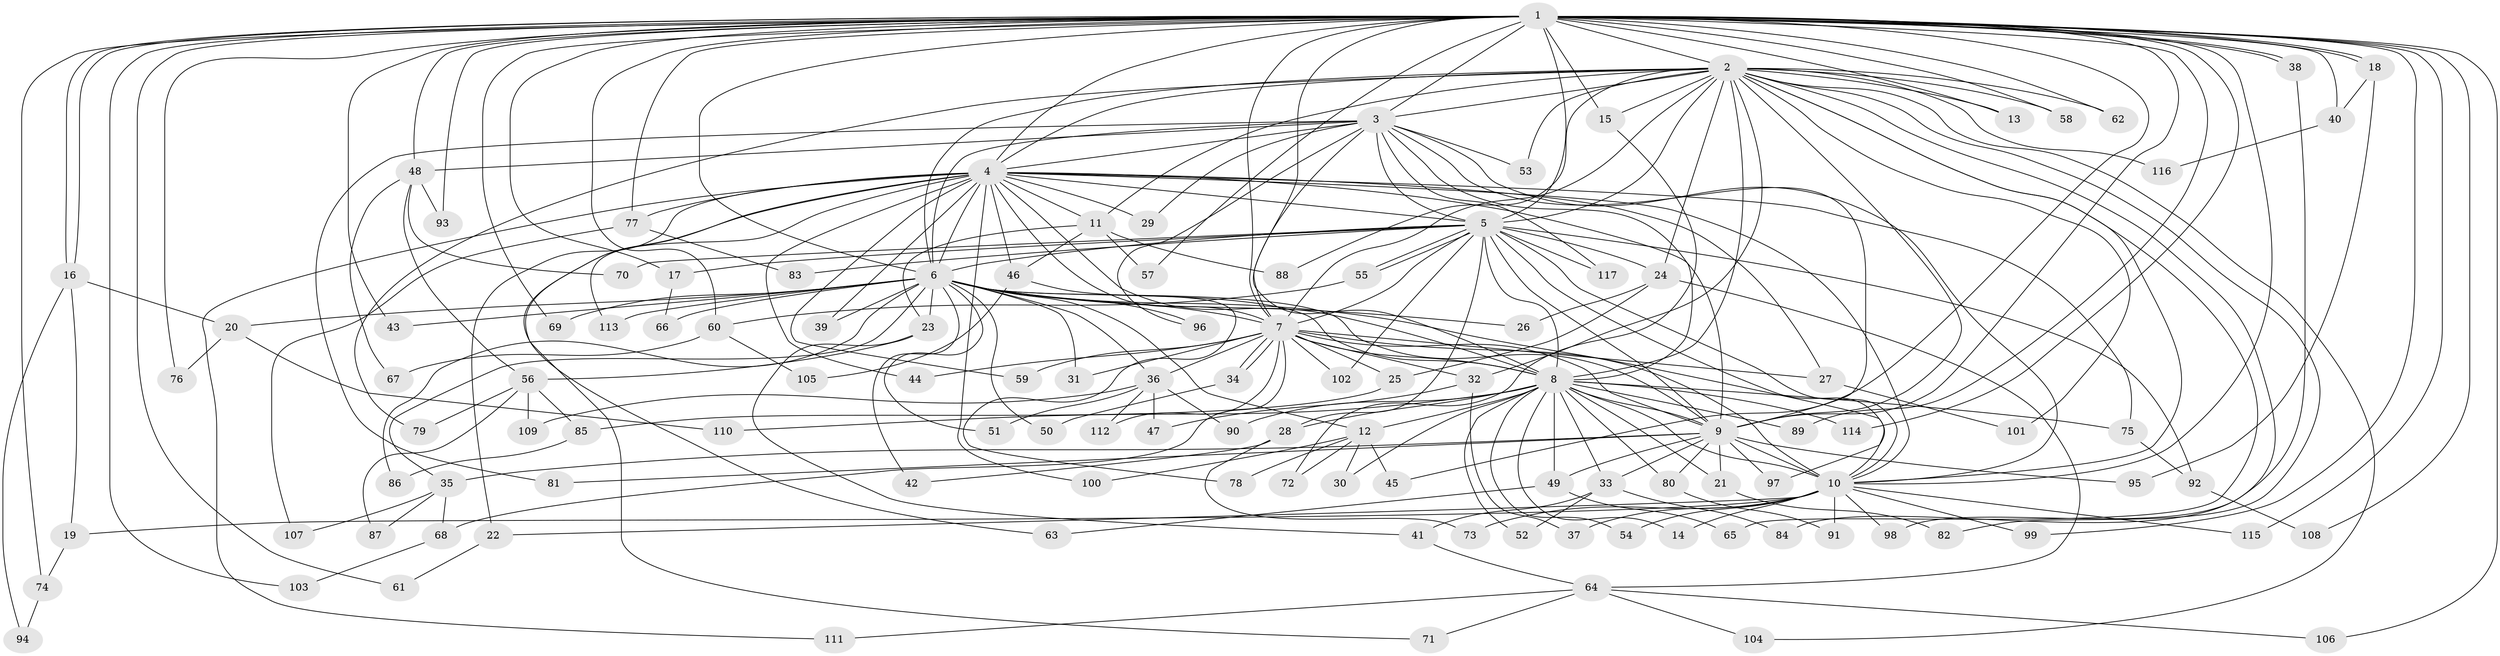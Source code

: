 // coarse degree distribution, {37: 0.011111111111111112, 24: 0.022222222222222223, 14: 0.011111111111111112, 26: 0.022222222222222223, 20: 0.011111111111111112, 22: 0.011111111111111112, 16: 0.011111111111111112, 18: 0.011111111111111112, 7: 0.011111111111111112, 2: 0.5555555555555556, 3: 0.14444444444444443, 5: 0.044444444444444446, 4: 0.08888888888888889, 8: 0.011111111111111112, 6: 0.022222222222222223, 1: 0.011111111111111112}
// Generated by graph-tools (version 1.1) at 2025/41/03/06/25 10:41:31]
// undirected, 117 vertices, 259 edges
graph export_dot {
graph [start="1"]
  node [color=gray90,style=filled];
  1;
  2;
  3;
  4;
  5;
  6;
  7;
  8;
  9;
  10;
  11;
  12;
  13;
  14;
  15;
  16;
  17;
  18;
  19;
  20;
  21;
  22;
  23;
  24;
  25;
  26;
  27;
  28;
  29;
  30;
  31;
  32;
  33;
  34;
  35;
  36;
  37;
  38;
  39;
  40;
  41;
  42;
  43;
  44;
  45;
  46;
  47;
  48;
  49;
  50;
  51;
  52;
  53;
  54;
  55;
  56;
  57;
  58;
  59;
  60;
  61;
  62;
  63;
  64;
  65;
  66;
  67;
  68;
  69;
  70;
  71;
  72;
  73;
  74;
  75;
  76;
  77;
  78;
  79;
  80;
  81;
  82;
  83;
  84;
  85;
  86;
  87;
  88;
  89;
  90;
  91;
  92;
  93;
  94;
  95;
  96;
  97;
  98;
  99;
  100;
  101;
  102;
  103;
  104;
  105;
  106;
  107;
  108;
  109;
  110;
  111;
  112;
  113;
  114;
  115;
  116;
  117;
  1 -- 2;
  1 -- 3;
  1 -- 4;
  1 -- 5;
  1 -- 6;
  1 -- 7;
  1 -- 8;
  1 -- 9;
  1 -- 10;
  1 -- 13;
  1 -- 15;
  1 -- 16;
  1 -- 16;
  1 -- 17;
  1 -- 18;
  1 -- 18;
  1 -- 38;
  1 -- 38;
  1 -- 40;
  1 -- 43;
  1 -- 45;
  1 -- 48;
  1 -- 57;
  1 -- 58;
  1 -- 60;
  1 -- 61;
  1 -- 62;
  1 -- 69;
  1 -- 74;
  1 -- 76;
  1 -- 77;
  1 -- 89;
  1 -- 93;
  1 -- 99;
  1 -- 103;
  1 -- 106;
  1 -- 108;
  1 -- 114;
  1 -- 115;
  2 -- 3;
  2 -- 4;
  2 -- 5;
  2 -- 6;
  2 -- 7;
  2 -- 8;
  2 -- 9;
  2 -- 10;
  2 -- 11;
  2 -- 13;
  2 -- 15;
  2 -- 24;
  2 -- 32;
  2 -- 53;
  2 -- 58;
  2 -- 62;
  2 -- 65;
  2 -- 79;
  2 -- 82;
  2 -- 88;
  2 -- 98;
  2 -- 101;
  2 -- 104;
  2 -- 116;
  3 -- 4;
  3 -- 5;
  3 -- 6;
  3 -- 7;
  3 -- 8;
  3 -- 9;
  3 -- 10;
  3 -- 29;
  3 -- 48;
  3 -- 53;
  3 -- 81;
  3 -- 96;
  3 -- 117;
  4 -- 5;
  4 -- 6;
  4 -- 7;
  4 -- 8;
  4 -- 9;
  4 -- 10;
  4 -- 11;
  4 -- 22;
  4 -- 27;
  4 -- 29;
  4 -- 39;
  4 -- 44;
  4 -- 46;
  4 -- 59;
  4 -- 63;
  4 -- 71;
  4 -- 75;
  4 -- 77;
  4 -- 100;
  4 -- 111;
  4 -- 113;
  5 -- 6;
  5 -- 7;
  5 -- 8;
  5 -- 9;
  5 -- 10;
  5 -- 17;
  5 -- 24;
  5 -- 28;
  5 -- 55;
  5 -- 55;
  5 -- 70;
  5 -- 83;
  5 -- 92;
  5 -- 97;
  5 -- 102;
  5 -- 117;
  6 -- 7;
  6 -- 8;
  6 -- 9;
  6 -- 10;
  6 -- 12;
  6 -- 20;
  6 -- 23;
  6 -- 26;
  6 -- 31;
  6 -- 35;
  6 -- 36;
  6 -- 39;
  6 -- 42;
  6 -- 43;
  6 -- 50;
  6 -- 51;
  6 -- 66;
  6 -- 69;
  6 -- 86;
  6 -- 96;
  6 -- 113;
  7 -- 8;
  7 -- 9;
  7 -- 10;
  7 -- 25;
  7 -- 27;
  7 -- 31;
  7 -- 32;
  7 -- 34;
  7 -- 34;
  7 -- 36;
  7 -- 44;
  7 -- 59;
  7 -- 68;
  7 -- 102;
  7 -- 112;
  8 -- 9;
  8 -- 10;
  8 -- 12;
  8 -- 14;
  8 -- 21;
  8 -- 28;
  8 -- 30;
  8 -- 33;
  8 -- 49;
  8 -- 52;
  8 -- 54;
  8 -- 75;
  8 -- 80;
  8 -- 89;
  8 -- 90;
  8 -- 110;
  8 -- 114;
  9 -- 10;
  9 -- 21;
  9 -- 33;
  9 -- 35;
  9 -- 49;
  9 -- 80;
  9 -- 81;
  9 -- 95;
  9 -- 97;
  10 -- 14;
  10 -- 19;
  10 -- 22;
  10 -- 37;
  10 -- 54;
  10 -- 73;
  10 -- 91;
  10 -- 98;
  10 -- 99;
  10 -- 115;
  11 -- 23;
  11 -- 46;
  11 -- 57;
  11 -- 88;
  12 -- 30;
  12 -- 45;
  12 -- 72;
  12 -- 78;
  12 -- 100;
  15 -- 72;
  16 -- 19;
  16 -- 20;
  16 -- 94;
  17 -- 66;
  18 -- 40;
  18 -- 95;
  19 -- 74;
  20 -- 76;
  20 -- 110;
  21 -- 82;
  22 -- 61;
  23 -- 41;
  23 -- 56;
  24 -- 25;
  24 -- 26;
  24 -- 64;
  25 -- 85;
  27 -- 101;
  28 -- 42;
  28 -- 73;
  32 -- 37;
  32 -- 47;
  33 -- 41;
  33 -- 52;
  33 -- 84;
  34 -- 50;
  35 -- 68;
  35 -- 87;
  35 -- 107;
  36 -- 47;
  36 -- 51;
  36 -- 90;
  36 -- 109;
  36 -- 112;
  38 -- 84;
  40 -- 116;
  41 -- 64;
  46 -- 78;
  46 -- 105;
  48 -- 56;
  48 -- 67;
  48 -- 70;
  48 -- 93;
  49 -- 63;
  49 -- 65;
  55 -- 60;
  56 -- 79;
  56 -- 85;
  56 -- 87;
  56 -- 109;
  60 -- 67;
  60 -- 105;
  64 -- 71;
  64 -- 104;
  64 -- 106;
  64 -- 111;
  68 -- 103;
  74 -- 94;
  75 -- 92;
  77 -- 83;
  77 -- 107;
  80 -- 91;
  85 -- 86;
  92 -- 108;
}
